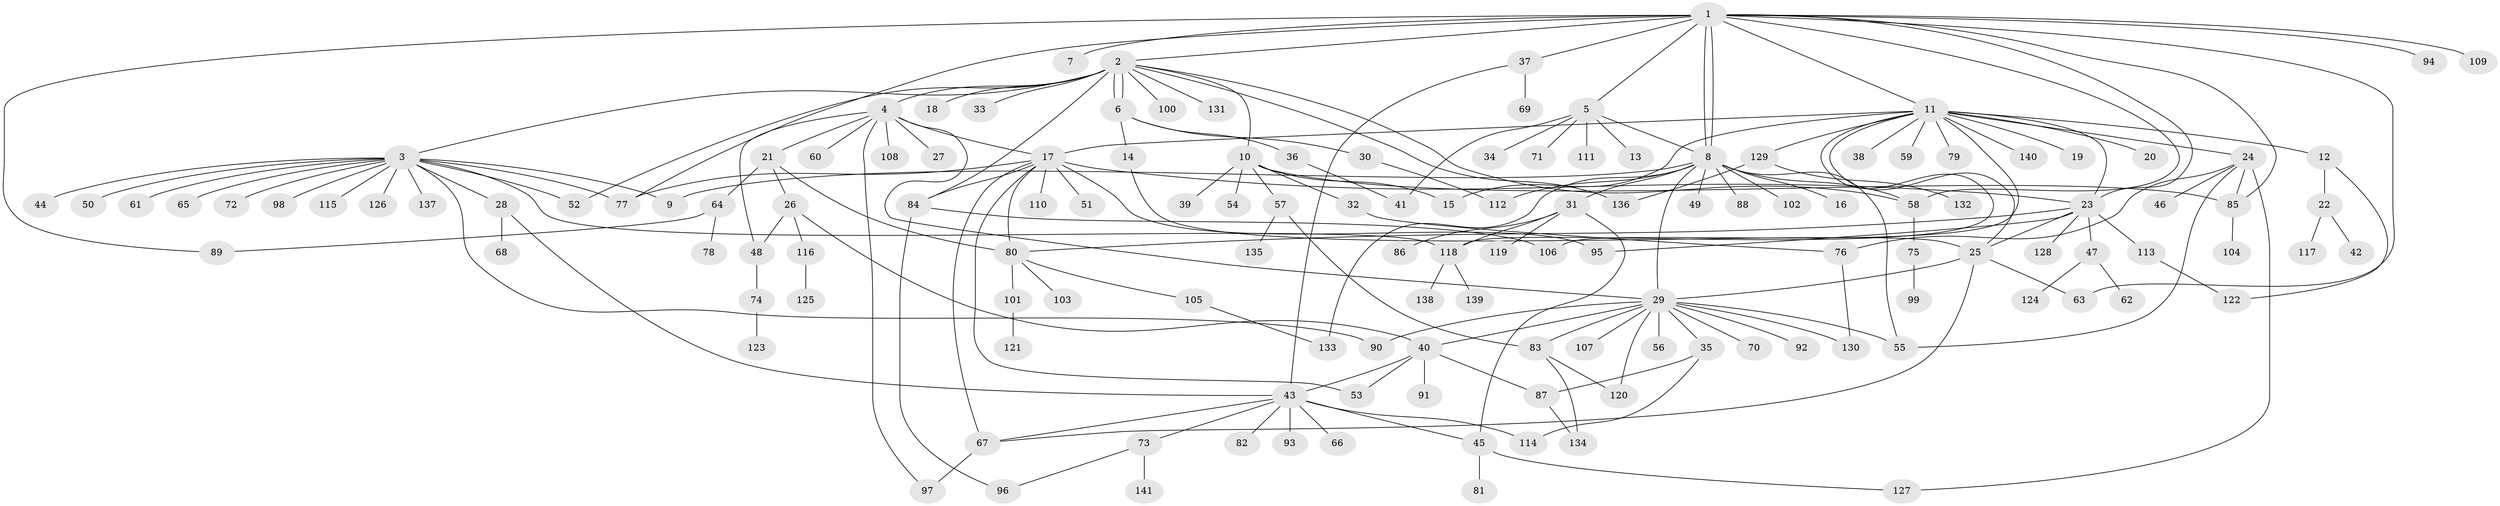 // coarse degree distribution, {14: 0.017857142857142856, 13: 0.017857142857142856, 15: 0.017857142857142856, 17: 0.008928571428571428, 6: 0.03571428571428571, 5: 0.017857142857142856, 1: 0.5267857142857143, 2: 0.16071428571428573, 7: 0.017857142857142856, 3: 0.09821428571428571, 10: 0.008928571428571428, 8: 0.008928571428571428, 4: 0.05357142857142857, 9: 0.008928571428571428}
// Generated by graph-tools (version 1.1) at 2025/41/03/06/25 10:41:48]
// undirected, 141 vertices, 194 edges
graph export_dot {
graph [start="1"]
  node [color=gray90,style=filled];
  1;
  2;
  3;
  4;
  5;
  6;
  7;
  8;
  9;
  10;
  11;
  12;
  13;
  14;
  15;
  16;
  17;
  18;
  19;
  20;
  21;
  22;
  23;
  24;
  25;
  26;
  27;
  28;
  29;
  30;
  31;
  32;
  33;
  34;
  35;
  36;
  37;
  38;
  39;
  40;
  41;
  42;
  43;
  44;
  45;
  46;
  47;
  48;
  49;
  50;
  51;
  52;
  53;
  54;
  55;
  56;
  57;
  58;
  59;
  60;
  61;
  62;
  63;
  64;
  65;
  66;
  67;
  68;
  69;
  70;
  71;
  72;
  73;
  74;
  75;
  76;
  77;
  78;
  79;
  80;
  81;
  82;
  83;
  84;
  85;
  86;
  87;
  88;
  89;
  90;
  91;
  92;
  93;
  94;
  95;
  96;
  97;
  98;
  99;
  100;
  101;
  102;
  103;
  104;
  105;
  106;
  107;
  108;
  109;
  110;
  111;
  112;
  113;
  114;
  115;
  116;
  117;
  118;
  119;
  120;
  121;
  122;
  123;
  124;
  125;
  126;
  127;
  128;
  129;
  130;
  131;
  132;
  133;
  134;
  135;
  136;
  137;
  138;
  139;
  140;
  141;
  1 -- 2;
  1 -- 5;
  1 -- 7;
  1 -- 8;
  1 -- 8;
  1 -- 11;
  1 -- 23;
  1 -- 37;
  1 -- 58;
  1 -- 63;
  1 -- 77;
  1 -- 85;
  1 -- 89;
  1 -- 94;
  1 -- 109;
  2 -- 3;
  2 -- 4;
  2 -- 6;
  2 -- 6;
  2 -- 10;
  2 -- 18;
  2 -- 33;
  2 -- 52;
  2 -- 58;
  2 -- 84;
  2 -- 100;
  2 -- 131;
  2 -- 136;
  3 -- 9;
  3 -- 28;
  3 -- 44;
  3 -- 50;
  3 -- 52;
  3 -- 61;
  3 -- 65;
  3 -- 72;
  3 -- 77;
  3 -- 90;
  3 -- 98;
  3 -- 115;
  3 -- 118;
  3 -- 126;
  3 -- 137;
  4 -- 17;
  4 -- 21;
  4 -- 27;
  4 -- 29;
  4 -- 48;
  4 -- 60;
  4 -- 97;
  4 -- 108;
  5 -- 8;
  5 -- 13;
  5 -- 34;
  5 -- 41;
  5 -- 71;
  5 -- 111;
  6 -- 14;
  6 -- 30;
  6 -- 36;
  8 -- 9;
  8 -- 16;
  8 -- 29;
  8 -- 31;
  8 -- 49;
  8 -- 55;
  8 -- 58;
  8 -- 88;
  8 -- 102;
  8 -- 112;
  8 -- 133;
  10 -- 15;
  10 -- 32;
  10 -- 39;
  10 -- 54;
  10 -- 57;
  10 -- 85;
  11 -- 12;
  11 -- 15;
  11 -- 17;
  11 -- 19;
  11 -- 20;
  11 -- 23;
  11 -- 24;
  11 -- 25;
  11 -- 38;
  11 -- 59;
  11 -- 79;
  11 -- 106;
  11 -- 118;
  11 -- 129;
  11 -- 140;
  12 -- 22;
  12 -- 122;
  14 -- 25;
  17 -- 23;
  17 -- 51;
  17 -- 53;
  17 -- 67;
  17 -- 77;
  17 -- 80;
  17 -- 84;
  17 -- 95;
  17 -- 110;
  21 -- 26;
  21 -- 64;
  21 -- 80;
  22 -- 42;
  22 -- 117;
  23 -- 25;
  23 -- 47;
  23 -- 80;
  23 -- 95;
  23 -- 113;
  23 -- 128;
  24 -- 46;
  24 -- 55;
  24 -- 76;
  24 -- 85;
  24 -- 127;
  25 -- 29;
  25 -- 63;
  25 -- 67;
  26 -- 40;
  26 -- 48;
  26 -- 116;
  28 -- 43;
  28 -- 68;
  29 -- 35;
  29 -- 40;
  29 -- 55;
  29 -- 56;
  29 -- 70;
  29 -- 83;
  29 -- 90;
  29 -- 92;
  29 -- 107;
  29 -- 120;
  29 -- 130;
  30 -- 112;
  31 -- 45;
  31 -- 86;
  31 -- 118;
  31 -- 119;
  32 -- 76;
  35 -- 87;
  35 -- 114;
  36 -- 41;
  37 -- 43;
  37 -- 69;
  40 -- 43;
  40 -- 53;
  40 -- 87;
  40 -- 91;
  43 -- 45;
  43 -- 66;
  43 -- 67;
  43 -- 73;
  43 -- 82;
  43 -- 93;
  43 -- 114;
  45 -- 81;
  45 -- 127;
  47 -- 62;
  47 -- 124;
  48 -- 74;
  57 -- 83;
  57 -- 135;
  58 -- 75;
  64 -- 78;
  64 -- 89;
  67 -- 97;
  73 -- 96;
  73 -- 141;
  74 -- 123;
  75 -- 99;
  76 -- 130;
  80 -- 101;
  80 -- 103;
  80 -- 105;
  83 -- 120;
  83 -- 134;
  84 -- 96;
  84 -- 106;
  85 -- 104;
  87 -- 134;
  101 -- 121;
  105 -- 133;
  113 -- 122;
  116 -- 125;
  118 -- 138;
  118 -- 139;
  129 -- 132;
  129 -- 136;
}
